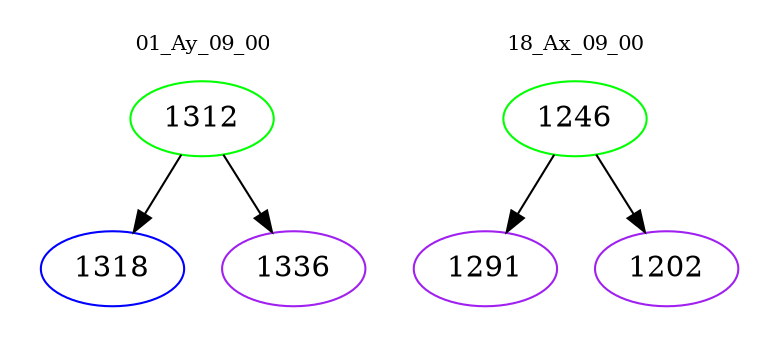 digraph{
subgraph cluster_0 {
color = white
label = "01_Ay_09_00";
fontsize=10;
T0_1312 [label="1312", color="green"]
T0_1312 -> T0_1318 [color="black"]
T0_1318 [label="1318", color="blue"]
T0_1312 -> T0_1336 [color="black"]
T0_1336 [label="1336", color="purple"]
}
subgraph cluster_1 {
color = white
label = "18_Ax_09_00";
fontsize=10;
T1_1246 [label="1246", color="green"]
T1_1246 -> T1_1291 [color="black"]
T1_1291 [label="1291", color="purple"]
T1_1246 -> T1_1202 [color="black"]
T1_1202 [label="1202", color="purple"]
}
}

